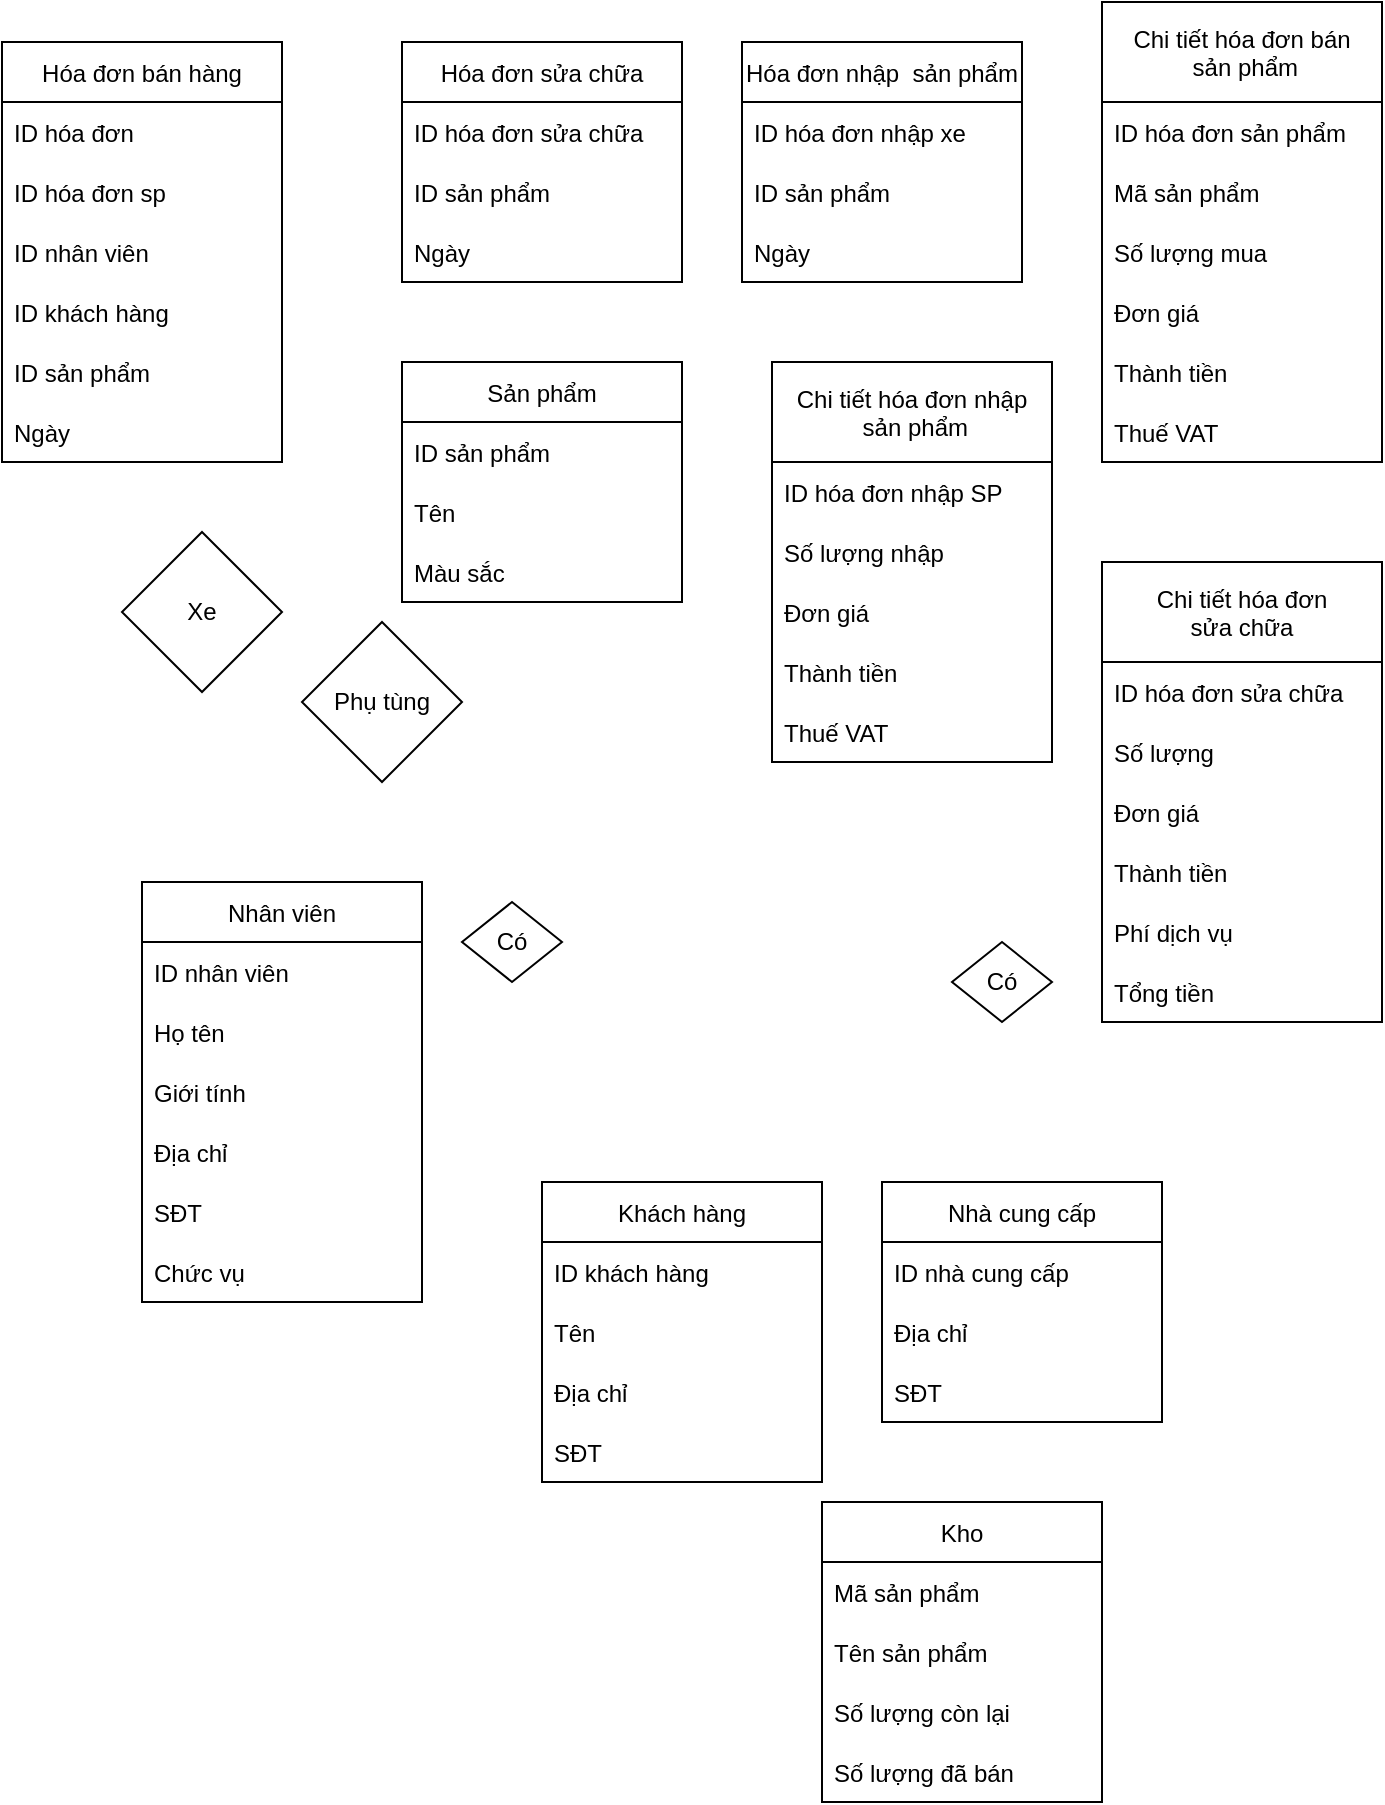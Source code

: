 <mxfile version="15.4.1" type="github">
  <diagram id="dGMib69D_cBfETXL7jhn" name="Page-1">
    <mxGraphModel dx="300" dy="569" grid="1" gridSize="10" guides="1" tooltips="1" connect="1" arrows="1" fold="1" page="1" pageScale="1" pageWidth="827" pageHeight="1169" math="0" shadow="0">
      <root>
        <mxCell id="0" />
        <mxCell id="1" parent="0" />
        <mxCell id="uv5CzfROaBmRkuvhpo79-32" value="Hóa đơn bán hàng" style="swimlane;fontStyle=0;childLayout=stackLayout;horizontal=1;startSize=30;horizontalStack=0;resizeParent=1;resizeParentMax=0;resizeLast=0;collapsible=1;marginBottom=0;" vertex="1" parent="1">
          <mxGeometry x="40" y="40" width="140" height="210" as="geometry" />
        </mxCell>
        <mxCell id="uv5CzfROaBmRkuvhpo79-33" value="ID hóa đơn" style="text;strokeColor=none;fillColor=none;align=left;verticalAlign=middle;spacingLeft=4;spacingRight=4;overflow=hidden;points=[[0,0.5],[1,0.5]];portConstraint=eastwest;rotatable=0;" vertex="1" parent="uv5CzfROaBmRkuvhpo79-32">
          <mxGeometry y="30" width="140" height="30" as="geometry" />
        </mxCell>
        <mxCell id="uv5CzfROaBmRkuvhpo79-84" value="ID hóa đơn sp" style="text;strokeColor=none;fillColor=none;align=left;verticalAlign=middle;spacingLeft=4;spacingRight=4;overflow=hidden;points=[[0,0.5],[1,0.5]];portConstraint=eastwest;rotatable=0;" vertex="1" parent="uv5CzfROaBmRkuvhpo79-32">
          <mxGeometry y="60" width="140" height="30" as="geometry" />
        </mxCell>
        <mxCell id="uv5CzfROaBmRkuvhpo79-34" value="ID nhân viên" style="text;strokeColor=none;fillColor=none;align=left;verticalAlign=middle;spacingLeft=4;spacingRight=4;overflow=hidden;points=[[0,0.5],[1,0.5]];portConstraint=eastwest;rotatable=0;" vertex="1" parent="uv5CzfROaBmRkuvhpo79-32">
          <mxGeometry y="90" width="140" height="30" as="geometry" />
        </mxCell>
        <mxCell id="uv5CzfROaBmRkuvhpo79-35" value="ID khách hàng" style="text;strokeColor=none;fillColor=none;align=left;verticalAlign=middle;spacingLeft=4;spacingRight=4;overflow=hidden;points=[[0,0.5],[1,0.5]];portConstraint=eastwest;rotatable=0;" vertex="1" parent="uv5CzfROaBmRkuvhpo79-32">
          <mxGeometry y="120" width="140" height="30" as="geometry" />
        </mxCell>
        <mxCell id="uv5CzfROaBmRkuvhpo79-83" value="ID sản phẩm    " style="text;strokeColor=none;fillColor=none;align=left;verticalAlign=middle;spacingLeft=4;spacingRight=4;overflow=hidden;points=[[0,0.5],[1,0.5]];portConstraint=eastwest;rotatable=0;" vertex="1" parent="uv5CzfROaBmRkuvhpo79-32">
          <mxGeometry y="150" width="140" height="30" as="geometry" />
        </mxCell>
        <mxCell id="uv5CzfROaBmRkuvhpo79-85" value="Ngày" style="text;strokeColor=none;fillColor=none;align=left;verticalAlign=middle;spacingLeft=4;spacingRight=4;overflow=hidden;points=[[0,0.5],[1,0.5]];portConstraint=eastwest;rotatable=0;" vertex="1" parent="uv5CzfROaBmRkuvhpo79-32">
          <mxGeometry y="180" width="140" height="30" as="geometry" />
        </mxCell>
        <mxCell id="uv5CzfROaBmRkuvhpo79-36" value="Hóa đơn sửa chữa" style="swimlane;fontStyle=0;childLayout=stackLayout;horizontal=1;startSize=30;horizontalStack=0;resizeParent=1;resizeParentMax=0;resizeLast=0;collapsible=1;marginBottom=0;" vertex="1" parent="1">
          <mxGeometry x="240" y="40" width="140" height="120" as="geometry" />
        </mxCell>
        <mxCell id="uv5CzfROaBmRkuvhpo79-37" value="ID hóa đơn sửa chữa" style="text;strokeColor=none;fillColor=none;align=left;verticalAlign=middle;spacingLeft=4;spacingRight=4;overflow=hidden;points=[[0,0.5],[1,0.5]];portConstraint=eastwest;rotatable=0;" vertex="1" parent="uv5CzfROaBmRkuvhpo79-36">
          <mxGeometry y="30" width="140" height="30" as="geometry" />
        </mxCell>
        <mxCell id="uv5CzfROaBmRkuvhpo79-38" value="ID sản phẩm" style="text;strokeColor=none;fillColor=none;align=left;verticalAlign=middle;spacingLeft=4;spacingRight=4;overflow=hidden;points=[[0,0.5],[1,0.5]];portConstraint=eastwest;rotatable=0;" vertex="1" parent="uv5CzfROaBmRkuvhpo79-36">
          <mxGeometry y="60" width="140" height="30" as="geometry" />
        </mxCell>
        <mxCell id="uv5CzfROaBmRkuvhpo79-39" value="Ngày" style="text;strokeColor=none;fillColor=none;align=left;verticalAlign=middle;spacingLeft=4;spacingRight=4;overflow=hidden;points=[[0,0.5],[1,0.5]];portConstraint=eastwest;rotatable=0;" vertex="1" parent="uv5CzfROaBmRkuvhpo79-36">
          <mxGeometry y="90" width="140" height="30" as="geometry" />
        </mxCell>
        <mxCell id="uv5CzfROaBmRkuvhpo79-40" value="Hóa đơn nhập  sản phẩm" style="swimlane;fontStyle=0;childLayout=stackLayout;horizontal=1;startSize=30;horizontalStack=0;resizeParent=1;resizeParentMax=0;resizeLast=0;collapsible=1;marginBottom=0;" vertex="1" parent="1">
          <mxGeometry x="410" y="40" width="140" height="120" as="geometry" />
        </mxCell>
        <mxCell id="uv5CzfROaBmRkuvhpo79-41" value="ID hóa đơn nhập xe" style="text;strokeColor=none;fillColor=none;align=left;verticalAlign=middle;spacingLeft=4;spacingRight=4;overflow=hidden;points=[[0,0.5],[1,0.5]];portConstraint=eastwest;rotatable=0;" vertex="1" parent="uv5CzfROaBmRkuvhpo79-40">
          <mxGeometry y="30" width="140" height="30" as="geometry" />
        </mxCell>
        <mxCell id="uv5CzfROaBmRkuvhpo79-42" value="ID sản phẩm" style="text;strokeColor=none;fillColor=none;align=left;verticalAlign=middle;spacingLeft=4;spacingRight=4;overflow=hidden;points=[[0,0.5],[1,0.5]];portConstraint=eastwest;rotatable=0;" vertex="1" parent="uv5CzfROaBmRkuvhpo79-40">
          <mxGeometry y="60" width="140" height="30" as="geometry" />
        </mxCell>
        <mxCell id="uv5CzfROaBmRkuvhpo79-43" value="Ngày" style="text;strokeColor=none;fillColor=none;align=left;verticalAlign=middle;spacingLeft=4;spacingRight=4;overflow=hidden;points=[[0,0.5],[1,0.5]];portConstraint=eastwest;rotatable=0;" vertex="1" parent="uv5CzfROaBmRkuvhpo79-40">
          <mxGeometry y="90" width="140" height="30" as="geometry" />
        </mxCell>
        <mxCell id="uv5CzfROaBmRkuvhpo79-44" value="Chi tiết hóa đơn bán&#xa; sản phẩm" style="swimlane;fontStyle=0;childLayout=stackLayout;horizontal=1;startSize=50;horizontalStack=0;resizeParent=1;resizeParentMax=0;resizeLast=0;collapsible=1;marginBottom=0;" vertex="1" parent="1">
          <mxGeometry x="590" y="20" width="140" height="230" as="geometry" />
        </mxCell>
        <mxCell id="uv5CzfROaBmRkuvhpo79-45" value="ID hóa đơn sản phẩm" style="text;strokeColor=none;fillColor=none;align=left;verticalAlign=middle;spacingLeft=4;spacingRight=4;overflow=hidden;points=[[0,0.5],[1,0.5]];portConstraint=eastwest;rotatable=0;" vertex="1" parent="uv5CzfROaBmRkuvhpo79-44">
          <mxGeometry y="50" width="140" height="30" as="geometry" />
        </mxCell>
        <mxCell id="uv5CzfROaBmRkuvhpo79-46" value="Mã sản phẩm" style="text;strokeColor=none;fillColor=none;align=left;verticalAlign=middle;spacingLeft=4;spacingRight=4;overflow=hidden;points=[[0,0.5],[1,0.5]];portConstraint=eastwest;rotatable=0;" vertex="1" parent="uv5CzfROaBmRkuvhpo79-44">
          <mxGeometry y="80" width="140" height="30" as="geometry" />
        </mxCell>
        <mxCell id="uv5CzfROaBmRkuvhpo79-47" value="Số lượng mua" style="text;strokeColor=none;fillColor=none;align=left;verticalAlign=middle;spacingLeft=4;spacingRight=4;overflow=hidden;points=[[0,0.5],[1,0.5]];portConstraint=eastwest;rotatable=0;" vertex="1" parent="uv5CzfROaBmRkuvhpo79-44">
          <mxGeometry y="110" width="140" height="30" as="geometry" />
        </mxCell>
        <mxCell id="uv5CzfROaBmRkuvhpo79-123" value="Đơn giá" style="text;strokeColor=none;fillColor=none;align=left;verticalAlign=middle;spacingLeft=4;spacingRight=4;overflow=hidden;points=[[0,0.5],[1,0.5]];portConstraint=eastwest;rotatable=0;" vertex="1" parent="uv5CzfROaBmRkuvhpo79-44">
          <mxGeometry y="140" width="140" height="30" as="geometry" />
        </mxCell>
        <mxCell id="uv5CzfROaBmRkuvhpo79-124" value="Thành tiền" style="text;strokeColor=none;fillColor=none;align=left;verticalAlign=middle;spacingLeft=4;spacingRight=4;overflow=hidden;points=[[0,0.5],[1,0.5]];portConstraint=eastwest;rotatable=0;" vertex="1" parent="uv5CzfROaBmRkuvhpo79-44">
          <mxGeometry y="170" width="140" height="30" as="geometry" />
        </mxCell>
        <mxCell id="uv5CzfROaBmRkuvhpo79-125" value="Thuế VAT" style="text;strokeColor=none;fillColor=none;align=left;verticalAlign=middle;spacingLeft=4;spacingRight=4;overflow=hidden;points=[[0,0.5],[1,0.5]];portConstraint=eastwest;rotatable=0;" vertex="1" parent="uv5CzfROaBmRkuvhpo79-44">
          <mxGeometry y="200" width="140" height="30" as="geometry" />
        </mxCell>
        <mxCell id="uv5CzfROaBmRkuvhpo79-64" value="Nhân viên" style="swimlane;fontStyle=0;childLayout=stackLayout;horizontal=1;startSize=30;horizontalStack=0;resizeParent=1;resizeParentMax=0;resizeLast=0;collapsible=1;marginBottom=0;" vertex="1" parent="1">
          <mxGeometry x="110" y="460" width="140" height="210" as="geometry" />
        </mxCell>
        <mxCell id="uv5CzfROaBmRkuvhpo79-65" value="ID nhân viên " style="text;strokeColor=none;fillColor=none;align=left;verticalAlign=middle;spacingLeft=4;spacingRight=4;overflow=hidden;points=[[0,0.5],[1,0.5]];portConstraint=eastwest;rotatable=0;" vertex="1" parent="uv5CzfROaBmRkuvhpo79-64">
          <mxGeometry y="30" width="140" height="30" as="geometry" />
        </mxCell>
        <mxCell id="uv5CzfROaBmRkuvhpo79-89" value="Họ tên" style="text;strokeColor=none;fillColor=none;align=left;verticalAlign=middle;spacingLeft=4;spacingRight=4;overflow=hidden;points=[[0,0.5],[1,0.5]];portConstraint=eastwest;rotatable=0;" vertex="1" parent="uv5CzfROaBmRkuvhpo79-64">
          <mxGeometry y="60" width="140" height="30" as="geometry" />
        </mxCell>
        <mxCell id="uv5CzfROaBmRkuvhpo79-88" value="Giới tính" style="text;strokeColor=none;fillColor=none;align=left;verticalAlign=middle;spacingLeft=4;spacingRight=4;overflow=hidden;points=[[0,0.5],[1,0.5]];portConstraint=eastwest;rotatable=0;" vertex="1" parent="uv5CzfROaBmRkuvhpo79-64">
          <mxGeometry y="90" width="140" height="30" as="geometry" />
        </mxCell>
        <mxCell id="uv5CzfROaBmRkuvhpo79-66" value="Địa chỉ" style="text;strokeColor=none;fillColor=none;align=left;verticalAlign=middle;spacingLeft=4;spacingRight=4;overflow=hidden;points=[[0,0.5],[1,0.5]];portConstraint=eastwest;rotatable=0;" vertex="1" parent="uv5CzfROaBmRkuvhpo79-64">
          <mxGeometry y="120" width="140" height="30" as="geometry" />
        </mxCell>
        <mxCell id="uv5CzfROaBmRkuvhpo79-67" value="SĐT" style="text;strokeColor=none;fillColor=none;align=left;verticalAlign=middle;spacingLeft=4;spacingRight=4;overflow=hidden;points=[[0,0.5],[1,0.5]];portConstraint=eastwest;rotatable=0;" vertex="1" parent="uv5CzfROaBmRkuvhpo79-64">
          <mxGeometry y="150" width="140" height="30" as="geometry" />
        </mxCell>
        <mxCell id="uv5CzfROaBmRkuvhpo79-87" value="Chức vụ" style="text;strokeColor=none;fillColor=none;align=left;verticalAlign=middle;spacingLeft=4;spacingRight=4;overflow=hidden;points=[[0,0.5],[1,0.5]];portConstraint=eastwest;rotatable=0;" vertex="1" parent="uv5CzfROaBmRkuvhpo79-64">
          <mxGeometry y="180" width="140" height="30" as="geometry" />
        </mxCell>
        <mxCell id="uv5CzfROaBmRkuvhpo79-69" value="Có" style="rhombus;whiteSpace=wrap;html=1;" vertex="1" parent="1">
          <mxGeometry x="270" y="470" width="50" height="40" as="geometry" />
        </mxCell>
        <mxCell id="uv5CzfROaBmRkuvhpo79-70" value="Có" style="rhombus;whiteSpace=wrap;html=1;" vertex="1" parent="1">
          <mxGeometry x="515" y="490" width="50" height="40" as="geometry" />
        </mxCell>
        <mxCell id="uv5CzfROaBmRkuvhpo79-71" value="Xe" style="rhombus;whiteSpace=wrap;html=1;" vertex="1" parent="1">
          <mxGeometry x="100" y="285" width="80" height="80" as="geometry" />
        </mxCell>
        <mxCell id="uv5CzfROaBmRkuvhpo79-72" value="Phụ tùng" style="rhombus;whiteSpace=wrap;html=1;" vertex="1" parent="1">
          <mxGeometry x="190" y="330" width="80" height="80" as="geometry" />
        </mxCell>
        <mxCell id="uv5CzfROaBmRkuvhpo79-90" value="Sản phẩm" style="swimlane;fontStyle=0;childLayout=stackLayout;horizontal=1;startSize=30;horizontalStack=0;resizeParent=1;resizeParentMax=0;resizeLast=0;collapsible=1;marginBottom=0;" vertex="1" parent="1">
          <mxGeometry x="240" y="200" width="140" height="120" as="geometry" />
        </mxCell>
        <mxCell id="uv5CzfROaBmRkuvhpo79-91" value="ID sản phẩm" style="text;strokeColor=none;fillColor=none;align=left;verticalAlign=middle;spacingLeft=4;spacingRight=4;overflow=hidden;points=[[0,0.5],[1,0.5]];portConstraint=eastwest;rotatable=0;" vertex="1" parent="uv5CzfROaBmRkuvhpo79-90">
          <mxGeometry y="30" width="140" height="30" as="geometry" />
        </mxCell>
        <mxCell id="uv5CzfROaBmRkuvhpo79-92" value="Tên    " style="text;strokeColor=none;fillColor=none;align=left;verticalAlign=middle;spacingLeft=4;spacingRight=4;overflow=hidden;points=[[0,0.5],[1,0.5]];portConstraint=eastwest;rotatable=0;" vertex="1" parent="uv5CzfROaBmRkuvhpo79-90">
          <mxGeometry y="60" width="140" height="30" as="geometry" />
        </mxCell>
        <mxCell id="uv5CzfROaBmRkuvhpo79-93" value="Màu sắc" style="text;strokeColor=none;fillColor=none;align=left;verticalAlign=middle;spacingLeft=4;spacingRight=4;overflow=hidden;points=[[0,0.5],[1,0.5]];portConstraint=eastwest;rotatable=0;" vertex="1" parent="uv5CzfROaBmRkuvhpo79-90">
          <mxGeometry y="90" width="140" height="30" as="geometry" />
        </mxCell>
        <mxCell id="uv5CzfROaBmRkuvhpo79-126" value="Chi tiết hóa đơn &#xa;sửa chữa" style="swimlane;fontStyle=0;childLayout=stackLayout;horizontal=1;startSize=50;horizontalStack=0;resizeParent=1;resizeParentMax=0;resizeLast=0;collapsible=1;marginBottom=0;" vertex="1" parent="1">
          <mxGeometry x="590" y="300" width="140" height="230" as="geometry" />
        </mxCell>
        <mxCell id="uv5CzfROaBmRkuvhpo79-127" value="ID hóa đơn sửa chữa" style="text;strokeColor=none;fillColor=none;align=left;verticalAlign=middle;spacingLeft=4;spacingRight=4;overflow=hidden;points=[[0,0.5],[1,0.5]];portConstraint=eastwest;rotatable=0;" vertex="1" parent="uv5CzfROaBmRkuvhpo79-126">
          <mxGeometry y="50" width="140" height="30" as="geometry" />
        </mxCell>
        <mxCell id="uv5CzfROaBmRkuvhpo79-129" value="Số lượng" style="text;strokeColor=none;fillColor=none;align=left;verticalAlign=middle;spacingLeft=4;spacingRight=4;overflow=hidden;points=[[0,0.5],[1,0.5]];portConstraint=eastwest;rotatable=0;" vertex="1" parent="uv5CzfROaBmRkuvhpo79-126">
          <mxGeometry y="80" width="140" height="30" as="geometry" />
        </mxCell>
        <mxCell id="uv5CzfROaBmRkuvhpo79-130" value="Đơn giá" style="text;strokeColor=none;fillColor=none;align=left;verticalAlign=middle;spacingLeft=4;spacingRight=4;overflow=hidden;points=[[0,0.5],[1,0.5]];portConstraint=eastwest;rotatable=0;" vertex="1" parent="uv5CzfROaBmRkuvhpo79-126">
          <mxGeometry y="110" width="140" height="30" as="geometry" />
        </mxCell>
        <mxCell id="uv5CzfROaBmRkuvhpo79-131" value="Thành tiền" style="text;strokeColor=none;fillColor=none;align=left;verticalAlign=middle;spacingLeft=4;spacingRight=4;overflow=hidden;points=[[0,0.5],[1,0.5]];portConstraint=eastwest;rotatable=0;" vertex="1" parent="uv5CzfROaBmRkuvhpo79-126">
          <mxGeometry y="140" width="140" height="30" as="geometry" />
        </mxCell>
        <mxCell id="uv5CzfROaBmRkuvhpo79-128" value="Phí dịch vụ" style="text;strokeColor=none;fillColor=none;align=left;verticalAlign=middle;spacingLeft=4;spacingRight=4;overflow=hidden;points=[[0,0.5],[1,0.5]];portConstraint=eastwest;rotatable=0;" vertex="1" parent="uv5CzfROaBmRkuvhpo79-126">
          <mxGeometry y="170" width="140" height="30" as="geometry" />
        </mxCell>
        <mxCell id="uv5CzfROaBmRkuvhpo79-132" value="Tổng tiền" style="text;strokeColor=none;fillColor=none;align=left;verticalAlign=middle;spacingLeft=4;spacingRight=4;overflow=hidden;points=[[0,0.5],[1,0.5]];portConstraint=eastwest;rotatable=0;" vertex="1" parent="uv5CzfROaBmRkuvhpo79-126">
          <mxGeometry y="200" width="140" height="30" as="geometry" />
        </mxCell>
        <mxCell id="uv5CzfROaBmRkuvhpo79-133" value="Chi tiết hóa đơn nhập&#xa; sản phẩm" style="swimlane;fontStyle=0;childLayout=stackLayout;horizontal=1;startSize=50;horizontalStack=0;resizeParent=1;resizeParentMax=0;resizeLast=0;collapsible=1;marginBottom=0;" vertex="1" parent="1">
          <mxGeometry x="425" y="200" width="140" height="200" as="geometry" />
        </mxCell>
        <mxCell id="uv5CzfROaBmRkuvhpo79-134" value="ID hóa đơn nhập SP" style="text;strokeColor=none;fillColor=none;align=left;verticalAlign=middle;spacingLeft=4;spacingRight=4;overflow=hidden;points=[[0,0.5],[1,0.5]];portConstraint=eastwest;rotatable=0;" vertex="1" parent="uv5CzfROaBmRkuvhpo79-133">
          <mxGeometry y="50" width="140" height="30" as="geometry" />
        </mxCell>
        <mxCell id="uv5CzfROaBmRkuvhpo79-135" value="Số lượng nhập" style="text;strokeColor=none;fillColor=none;align=left;verticalAlign=middle;spacingLeft=4;spacingRight=4;overflow=hidden;points=[[0,0.5],[1,0.5]];portConstraint=eastwest;rotatable=0;" vertex="1" parent="uv5CzfROaBmRkuvhpo79-133">
          <mxGeometry y="80" width="140" height="30" as="geometry" />
        </mxCell>
        <mxCell id="uv5CzfROaBmRkuvhpo79-136" value="Đơn giá" style="text;strokeColor=none;fillColor=none;align=left;verticalAlign=middle;spacingLeft=4;spacingRight=4;overflow=hidden;points=[[0,0.5],[1,0.5]];portConstraint=eastwest;rotatable=0;" vertex="1" parent="uv5CzfROaBmRkuvhpo79-133">
          <mxGeometry y="110" width="140" height="30" as="geometry" />
        </mxCell>
        <mxCell id="uv5CzfROaBmRkuvhpo79-137" value="Thành tiền" style="text;strokeColor=none;fillColor=none;align=left;verticalAlign=middle;spacingLeft=4;spacingRight=4;overflow=hidden;points=[[0,0.5],[1,0.5]];portConstraint=eastwest;rotatable=0;" vertex="1" parent="uv5CzfROaBmRkuvhpo79-133">
          <mxGeometry y="140" width="140" height="30" as="geometry" />
        </mxCell>
        <mxCell id="uv5CzfROaBmRkuvhpo79-138" value="Thuế VAT" style="text;strokeColor=none;fillColor=none;align=left;verticalAlign=middle;spacingLeft=4;spacingRight=4;overflow=hidden;points=[[0,0.5],[1,0.5]];portConstraint=eastwest;rotatable=0;" vertex="1" parent="uv5CzfROaBmRkuvhpo79-133">
          <mxGeometry y="170" width="140" height="30" as="geometry" />
        </mxCell>
        <mxCell id="uv5CzfROaBmRkuvhpo79-140" value="Khách hàng" style="swimlane;fontStyle=0;childLayout=stackLayout;horizontal=1;startSize=30;horizontalStack=0;resizeParent=1;resizeParentMax=0;resizeLast=0;collapsible=1;marginBottom=0;" vertex="1" parent="1">
          <mxGeometry x="310" y="610" width="140" height="150" as="geometry" />
        </mxCell>
        <mxCell id="uv5CzfROaBmRkuvhpo79-141" value="ID khách hàng" style="text;strokeColor=none;fillColor=none;align=left;verticalAlign=middle;spacingLeft=4;spacingRight=4;overflow=hidden;points=[[0,0.5],[1,0.5]];portConstraint=eastwest;rotatable=0;startSize=30;" vertex="1" parent="uv5CzfROaBmRkuvhpo79-140">
          <mxGeometry y="30" width="140" height="30" as="geometry" />
        </mxCell>
        <mxCell id="uv5CzfROaBmRkuvhpo79-144" value="Tên" style="text;strokeColor=none;fillColor=none;align=left;verticalAlign=middle;spacingLeft=4;spacingRight=4;overflow=hidden;points=[[0,0.5],[1,0.5]];portConstraint=eastwest;rotatable=0;startSize=30;" vertex="1" parent="uv5CzfROaBmRkuvhpo79-140">
          <mxGeometry y="60" width="140" height="30" as="geometry" />
        </mxCell>
        <mxCell id="uv5CzfROaBmRkuvhpo79-142" value="Địa chỉ" style="text;strokeColor=none;fillColor=none;align=left;verticalAlign=middle;spacingLeft=4;spacingRight=4;overflow=hidden;points=[[0,0.5],[1,0.5]];portConstraint=eastwest;rotatable=0;startSize=30;" vertex="1" parent="uv5CzfROaBmRkuvhpo79-140">
          <mxGeometry y="90" width="140" height="30" as="geometry" />
        </mxCell>
        <mxCell id="uv5CzfROaBmRkuvhpo79-143" value="SĐT" style="text;strokeColor=none;fillColor=none;align=left;verticalAlign=middle;spacingLeft=4;spacingRight=4;overflow=hidden;points=[[0,0.5],[1,0.5]];portConstraint=eastwest;rotatable=0;startSize=30;" vertex="1" parent="uv5CzfROaBmRkuvhpo79-140">
          <mxGeometry y="120" width="140" height="30" as="geometry" />
        </mxCell>
        <mxCell id="uv5CzfROaBmRkuvhpo79-146" value="Nhà cung cấp" style="swimlane;fontStyle=0;childLayout=stackLayout;horizontal=1;startSize=30;horizontalStack=0;resizeParent=1;resizeParentMax=0;resizeLast=0;collapsible=1;marginBottom=0;" vertex="1" parent="1">
          <mxGeometry x="480" y="610" width="140" height="120" as="geometry" />
        </mxCell>
        <mxCell id="uv5CzfROaBmRkuvhpo79-147" value="ID nhà cung cấp" style="text;strokeColor=none;fillColor=none;align=left;verticalAlign=middle;spacingLeft=4;spacingRight=4;overflow=hidden;points=[[0,0.5],[1,0.5]];portConstraint=eastwest;rotatable=0;startSize=30;" vertex="1" parent="uv5CzfROaBmRkuvhpo79-146">
          <mxGeometry y="30" width="140" height="30" as="geometry" />
        </mxCell>
        <mxCell id="uv5CzfROaBmRkuvhpo79-148" value="Địa chỉ" style="text;strokeColor=none;fillColor=none;align=left;verticalAlign=middle;spacingLeft=4;spacingRight=4;overflow=hidden;points=[[0,0.5],[1,0.5]];portConstraint=eastwest;rotatable=0;startSize=30;" vertex="1" parent="uv5CzfROaBmRkuvhpo79-146">
          <mxGeometry y="60" width="140" height="30" as="geometry" />
        </mxCell>
        <mxCell id="uv5CzfROaBmRkuvhpo79-149" value="SĐT" style="text;strokeColor=none;fillColor=none;align=left;verticalAlign=middle;spacingLeft=4;spacingRight=4;overflow=hidden;points=[[0,0.5],[1,0.5]];portConstraint=eastwest;rotatable=0;startSize=30;" vertex="1" parent="uv5CzfROaBmRkuvhpo79-146">
          <mxGeometry y="90" width="140" height="30" as="geometry" />
        </mxCell>
        <mxCell id="uv5CzfROaBmRkuvhpo79-150" value="Kho" style="swimlane;fontStyle=0;childLayout=stackLayout;horizontal=1;startSize=30;horizontalStack=0;resizeParent=1;resizeParentMax=0;resizeLast=0;collapsible=1;marginBottom=0;" vertex="1" parent="1">
          <mxGeometry x="450" y="770" width="140" height="150" as="geometry" />
        </mxCell>
        <mxCell id="uv5CzfROaBmRkuvhpo79-151" value="Mã sản phẩm" style="text;strokeColor=none;fillColor=none;align=left;verticalAlign=middle;spacingLeft=4;spacingRight=4;overflow=hidden;points=[[0,0.5],[1,0.5]];portConstraint=eastwest;rotatable=0;startSize=30;" vertex="1" parent="uv5CzfROaBmRkuvhpo79-150">
          <mxGeometry y="30" width="140" height="30" as="geometry" />
        </mxCell>
        <mxCell id="uv5CzfROaBmRkuvhpo79-152" value="Tên sản phẩm" style="text;strokeColor=none;fillColor=none;align=left;verticalAlign=middle;spacingLeft=4;spacingRight=4;overflow=hidden;points=[[0,0.5],[1,0.5]];portConstraint=eastwest;rotatable=0;startSize=30;" vertex="1" parent="uv5CzfROaBmRkuvhpo79-150">
          <mxGeometry y="60" width="140" height="30" as="geometry" />
        </mxCell>
        <mxCell id="uv5CzfROaBmRkuvhpo79-153" value="Số lượng còn lại" style="text;strokeColor=none;fillColor=none;align=left;verticalAlign=middle;spacingLeft=4;spacingRight=4;overflow=hidden;points=[[0,0.5],[1,0.5]];portConstraint=eastwest;rotatable=0;startSize=30;" vertex="1" parent="uv5CzfROaBmRkuvhpo79-150">
          <mxGeometry y="90" width="140" height="30" as="geometry" />
        </mxCell>
        <mxCell id="uv5CzfROaBmRkuvhpo79-154" value="Số lượng đã bán" style="text;strokeColor=none;fillColor=none;align=left;verticalAlign=middle;spacingLeft=4;spacingRight=4;overflow=hidden;points=[[0,0.5],[1,0.5]];portConstraint=eastwest;rotatable=0;startSize=30;" vertex="1" parent="uv5CzfROaBmRkuvhpo79-150">
          <mxGeometry y="120" width="140" height="30" as="geometry" />
        </mxCell>
      </root>
    </mxGraphModel>
  </diagram>
</mxfile>
